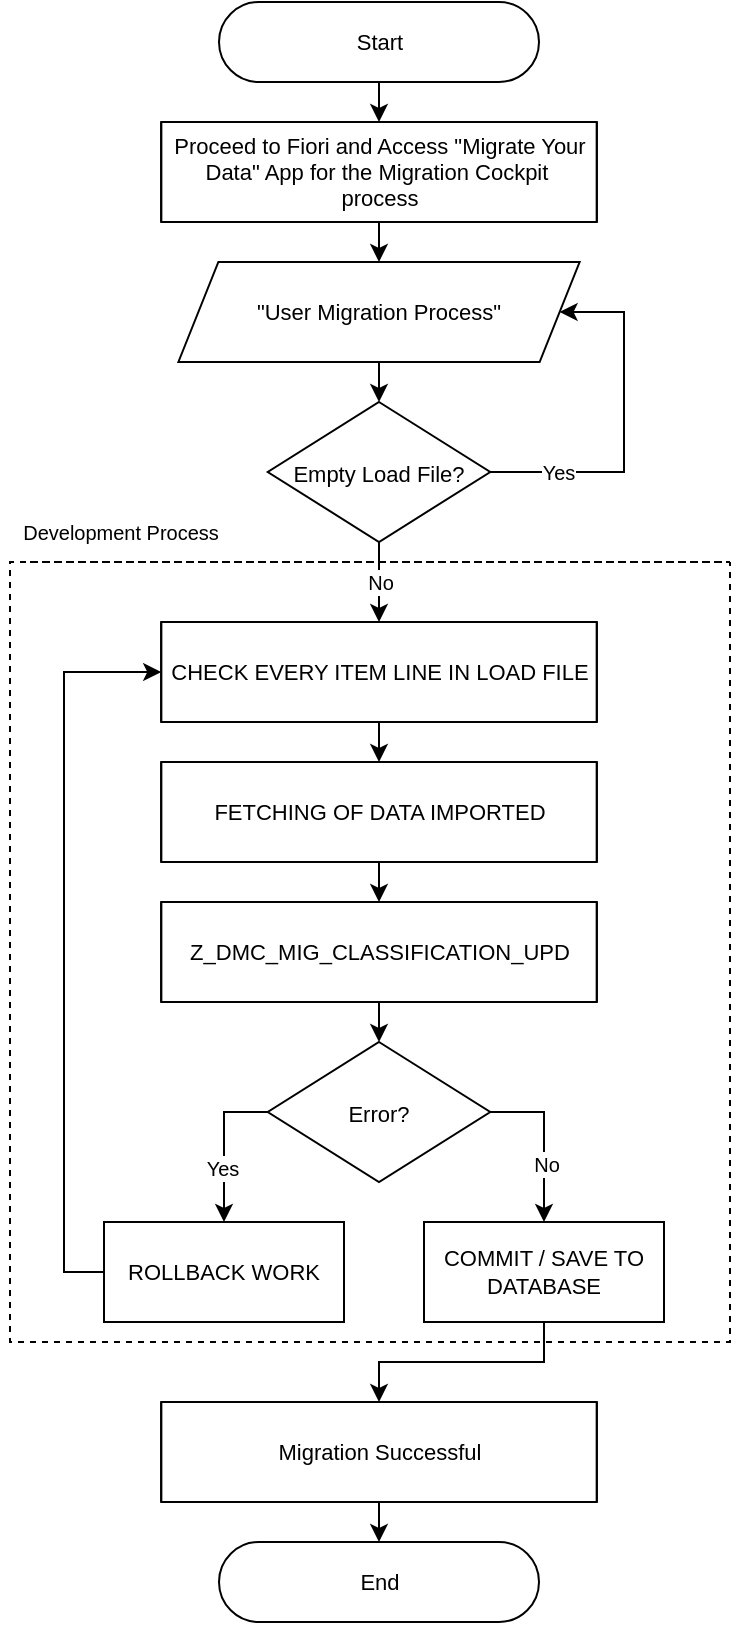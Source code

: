 <mxfile version="24.7.6">
  <diagram name="Page-1" id="19m5qqxgm11H0rG_z2qT">
    <mxGraphModel dx="786" dy="475" grid="1" gridSize="10" guides="1" tooltips="1" connect="1" arrows="1" fold="1" page="1" pageScale="1" pageWidth="850" pageHeight="1100" math="0" shadow="0">
      <root>
        <mxCell id="0" />
        <mxCell id="1" parent="0" />
        <mxCell id="jaP4r8Y7Crs8jdCMtJEt-32" style="edgeStyle=orthogonalEdgeStyle;rounded=0;orthogonalLoop=1;jettySize=auto;html=1;exitX=0.5;exitY=0.5;exitDx=0;exitDy=20;exitPerimeter=0;entryX=0.5;entryY=0;entryDx=0;entryDy=0;" edge="1" parent="1" source="jaP4r8Y7Crs8jdCMtJEt-33" target="jaP4r8Y7Crs8jdCMtJEt-59">
          <mxGeometry relative="1" as="geometry" />
        </mxCell>
        <mxCell id="jaP4r8Y7Crs8jdCMtJEt-33" value="Start" style="html=1;dashed=0;whiteSpace=wrap;shape=mxgraph.dfd.start;fontSize=11;" vertex="1" parent="1">
          <mxGeometry x="184.5" y="70" width="160" height="40" as="geometry" />
        </mxCell>
        <mxCell id="jaP4r8Y7Crs8jdCMtJEt-34" style="edgeStyle=orthogonalEdgeStyle;rounded=0;orthogonalLoop=1;jettySize=auto;html=1;exitX=0.5;exitY=1;exitDx=0;exitDy=0;entryX=0.5;entryY=0;entryDx=0;entryDy=0;" edge="1" parent="1" source="jaP4r8Y7Crs8jdCMtJEt-35" target="jaP4r8Y7Crs8jdCMtJEt-40">
          <mxGeometry relative="1" as="geometry" />
        </mxCell>
        <mxCell id="jaP4r8Y7Crs8jdCMtJEt-35" value="&quot;User Migration Process&quot;" style="shape=parallelogram;perimeter=parallelogramPerimeter;whiteSpace=wrap;html=1;fixedSize=1;fontSize=11;" vertex="1" parent="1">
          <mxGeometry x="164.19" y="200" width="200.62" height="50" as="geometry" />
        </mxCell>
        <mxCell id="jaP4r8Y7Crs8jdCMtJEt-36" style="edgeStyle=orthogonalEdgeStyle;rounded=0;orthogonalLoop=1;jettySize=auto;html=1;exitX=1;exitY=0.5;exitDx=0;exitDy=0;entryX=1;entryY=0.5;entryDx=0;entryDy=0;" edge="1" parent="1" source="jaP4r8Y7Crs8jdCMtJEt-40" target="jaP4r8Y7Crs8jdCMtJEt-35">
          <mxGeometry relative="1" as="geometry">
            <Array as="points">
              <mxPoint x="387" y="305" />
              <mxPoint x="387" y="225" />
            </Array>
          </mxGeometry>
        </mxCell>
        <mxCell id="jaP4r8Y7Crs8jdCMtJEt-37" value="&lt;font style=&quot;font-size: 10px;&quot;&gt;Yes&lt;/font&gt;" style="edgeLabel;html=1;align=center;verticalAlign=middle;resizable=0;points=[];" vertex="1" connectable="0" parent="jaP4r8Y7Crs8jdCMtJEt-36">
          <mxGeometry x="-0.618" relative="1" as="geometry">
            <mxPoint as="offset" />
          </mxGeometry>
        </mxCell>
        <mxCell id="jaP4r8Y7Crs8jdCMtJEt-38" style="edgeStyle=orthogonalEdgeStyle;rounded=0;orthogonalLoop=1;jettySize=auto;html=1;exitX=0.5;exitY=1;exitDx=0;exitDy=0;entryX=0.5;entryY=0;entryDx=0;entryDy=0;" edge="1" parent="1" source="jaP4r8Y7Crs8jdCMtJEt-40" target="jaP4r8Y7Crs8jdCMtJEt-42">
          <mxGeometry relative="1" as="geometry" />
        </mxCell>
        <mxCell id="jaP4r8Y7Crs8jdCMtJEt-39" value="&lt;font style=&quot;font-size: 10px;&quot;&gt;No&lt;/font&gt;" style="edgeLabel;html=1;align=center;verticalAlign=middle;resizable=0;points=[];" vertex="1" connectable="0" parent="jaP4r8Y7Crs8jdCMtJEt-38">
          <mxGeometry x="-0.033" relative="1" as="geometry">
            <mxPoint as="offset" />
          </mxGeometry>
        </mxCell>
        <mxCell id="jaP4r8Y7Crs8jdCMtJEt-40" value="Empty Load File?" style="rhombus;whiteSpace=wrap;html=1;fontSize=11;spacingTop=2;" vertex="1" parent="1">
          <mxGeometry x="208.88" y="270" width="111.25" height="70" as="geometry" />
        </mxCell>
        <mxCell id="jaP4r8Y7Crs8jdCMtJEt-41" style="edgeStyle=orthogonalEdgeStyle;rounded=0;orthogonalLoop=1;jettySize=auto;html=1;exitX=0.5;exitY=1;exitDx=0;exitDy=0;entryX=0.5;entryY=0;entryDx=0;entryDy=0;" edge="1" parent="1" source="jaP4r8Y7Crs8jdCMtJEt-42" target="jaP4r8Y7Crs8jdCMtJEt-44">
          <mxGeometry relative="1" as="geometry" />
        </mxCell>
        <mxCell id="jaP4r8Y7Crs8jdCMtJEt-42" value="CHECK EVERY ITEM LINE IN LOAD FILE" style="shape=process;whiteSpace=wrap;html=1;backgroundOutline=1;fontSize=11;size=0;" vertex="1" parent="1">
          <mxGeometry x="155.6" y="380" width="217.81" height="50" as="geometry" />
        </mxCell>
        <mxCell id="jaP4r8Y7Crs8jdCMtJEt-43" style="edgeStyle=orthogonalEdgeStyle;rounded=0;orthogonalLoop=1;jettySize=auto;html=1;exitX=0.5;exitY=1;exitDx=0;exitDy=0;entryX=0.5;entryY=0;entryDx=0;entryDy=0;" edge="1" parent="1" source="jaP4r8Y7Crs8jdCMtJEt-44" target="jaP4r8Y7Crs8jdCMtJEt-46">
          <mxGeometry relative="1" as="geometry" />
        </mxCell>
        <mxCell id="jaP4r8Y7Crs8jdCMtJEt-44" value="FETCHING OF DATA IMPORTED" style="shape=process;whiteSpace=wrap;html=1;backgroundOutline=1;fontSize=11;size=0;" vertex="1" parent="1">
          <mxGeometry x="155.6" y="450" width="217.81" height="50" as="geometry" />
        </mxCell>
        <mxCell id="jaP4r8Y7Crs8jdCMtJEt-45" style="edgeStyle=orthogonalEdgeStyle;rounded=0;orthogonalLoop=1;jettySize=auto;html=1;exitX=0.5;exitY=1;exitDx=0;exitDy=0;entryX=0.5;entryY=0;entryDx=0;entryDy=0;" edge="1" parent="1" source="jaP4r8Y7Crs8jdCMtJEt-46" target="jaP4r8Y7Crs8jdCMtJEt-51">
          <mxGeometry relative="1" as="geometry" />
        </mxCell>
        <mxCell id="jaP4r8Y7Crs8jdCMtJEt-46" value="Z_DMC_MIG_CLASSIFICATION_UPD" style="shape=process;whiteSpace=wrap;html=1;backgroundOutline=1;fontSize=11;size=0;" vertex="1" parent="1">
          <mxGeometry x="155.6" y="520" width="217.81" height="50" as="geometry" />
        </mxCell>
        <mxCell id="jaP4r8Y7Crs8jdCMtJEt-47" style="edgeStyle=orthogonalEdgeStyle;rounded=0;orthogonalLoop=1;jettySize=auto;html=1;entryX=0.5;entryY=0;entryDx=0;entryDy=0;" edge="1" parent="1" source="jaP4r8Y7Crs8jdCMtJEt-51" target="jaP4r8Y7Crs8jdCMtJEt-53">
          <mxGeometry relative="1" as="geometry">
            <Array as="points">
              <mxPoint x="187" y="625" />
            </Array>
          </mxGeometry>
        </mxCell>
        <mxCell id="jaP4r8Y7Crs8jdCMtJEt-48" value="&lt;font style=&quot;font-size: 10px;&quot;&gt;Yes&lt;/font&gt;" style="edgeLabel;html=1;align=center;verticalAlign=middle;resizable=0;points=[];" vertex="1" connectable="0" parent="jaP4r8Y7Crs8jdCMtJEt-47">
          <mxGeometry x="0.298" y="-1" relative="1" as="geometry">
            <mxPoint as="offset" />
          </mxGeometry>
        </mxCell>
        <mxCell id="jaP4r8Y7Crs8jdCMtJEt-49" style="edgeStyle=orthogonalEdgeStyle;rounded=0;orthogonalLoop=1;jettySize=auto;html=1;exitX=1;exitY=0.5;exitDx=0;exitDy=0;entryX=0.5;entryY=0;entryDx=0;entryDy=0;" edge="1" parent="1" source="jaP4r8Y7Crs8jdCMtJEt-51" target="jaP4r8Y7Crs8jdCMtJEt-55">
          <mxGeometry relative="1" as="geometry" />
        </mxCell>
        <mxCell id="jaP4r8Y7Crs8jdCMtJEt-50" value="&lt;font style=&quot;font-size: 10px;&quot;&gt;No&lt;/font&gt;" style="edgeLabel;html=1;align=center;verticalAlign=middle;resizable=0;points=[];" vertex="1" connectable="0" parent="jaP4r8Y7Crs8jdCMtJEt-49">
          <mxGeometry x="0.292" y="1" relative="1" as="geometry">
            <mxPoint as="offset" />
          </mxGeometry>
        </mxCell>
        <mxCell id="jaP4r8Y7Crs8jdCMtJEt-51" value="Error?" style="rhombus;whiteSpace=wrap;html=1;fontSize=11;spacingTop=2;" vertex="1" parent="1">
          <mxGeometry x="208.88" y="590" width="111.25" height="70" as="geometry" />
        </mxCell>
        <mxCell id="jaP4r8Y7Crs8jdCMtJEt-52" style="edgeStyle=orthogonalEdgeStyle;rounded=0;orthogonalLoop=1;jettySize=auto;html=1;exitX=0;exitY=0.5;exitDx=0;exitDy=0;entryX=0;entryY=0.5;entryDx=0;entryDy=0;" edge="1" parent="1" source="jaP4r8Y7Crs8jdCMtJEt-53" target="jaP4r8Y7Crs8jdCMtJEt-42">
          <mxGeometry relative="1" as="geometry" />
        </mxCell>
        <mxCell id="jaP4r8Y7Crs8jdCMtJEt-53" value="ROLLBACK WORK" style="shape=process;whiteSpace=wrap;html=1;backgroundOutline=1;fontSize=11;size=0;" vertex="1" parent="1">
          <mxGeometry x="127" y="680" width="120" height="50" as="geometry" />
        </mxCell>
        <mxCell id="jaP4r8Y7Crs8jdCMtJEt-54" style="edgeStyle=orthogonalEdgeStyle;rounded=0;orthogonalLoop=1;jettySize=auto;html=1;exitX=0.5;exitY=1;exitDx=0;exitDy=0;entryX=0.5;entryY=0;entryDx=0;entryDy=0;" edge="1" parent="1" source="jaP4r8Y7Crs8jdCMtJEt-55" target="jaP4r8Y7Crs8jdCMtJEt-56">
          <mxGeometry relative="1" as="geometry" />
        </mxCell>
        <mxCell id="jaP4r8Y7Crs8jdCMtJEt-55" value="COMMIT / SAVE TO DATABASE" style="shape=process;whiteSpace=wrap;html=1;backgroundOutline=1;fontSize=11;size=0;" vertex="1" parent="1">
          <mxGeometry x="287" y="680" width="120" height="50" as="geometry" />
        </mxCell>
        <mxCell id="jaP4r8Y7Crs8jdCMtJEt-56" value="Migration Successful" style="shape=process;whiteSpace=wrap;html=1;backgroundOutline=1;fontSize=11;size=0;" vertex="1" parent="1">
          <mxGeometry x="155.6" y="770" width="217.81" height="50" as="geometry" />
        </mxCell>
        <mxCell id="jaP4r8Y7Crs8jdCMtJEt-57" value="End" style="html=1;dashed=0;whiteSpace=wrap;shape=mxgraph.dfd.start;fontSize=11;" vertex="1" parent="1">
          <mxGeometry x="184.5" y="840" width="160" height="40" as="geometry" />
        </mxCell>
        <mxCell id="jaP4r8Y7Crs8jdCMtJEt-58" style="edgeStyle=orthogonalEdgeStyle;rounded=0;orthogonalLoop=1;jettySize=auto;html=1;exitX=0.5;exitY=1;exitDx=0;exitDy=0;entryX=0.5;entryY=0;entryDx=0;entryDy=0;" edge="1" parent="1" source="jaP4r8Y7Crs8jdCMtJEt-59" target="jaP4r8Y7Crs8jdCMtJEt-35">
          <mxGeometry relative="1" as="geometry" />
        </mxCell>
        <mxCell id="jaP4r8Y7Crs8jdCMtJEt-59" value="Proceed to Fiori and Access &quot;Migrate Your Data&quot; App for the Migration Cockpit&amp;nbsp;&lt;div&gt;process&lt;/div&gt;" style="shape=process;whiteSpace=wrap;html=1;backgroundOutline=1;fontSize=11;size=0;" vertex="1" parent="1">
          <mxGeometry x="155.6" y="130" width="217.81" height="50" as="geometry" />
        </mxCell>
        <mxCell id="jaP4r8Y7Crs8jdCMtJEt-60" style="edgeStyle=orthogonalEdgeStyle;rounded=0;orthogonalLoop=1;jettySize=auto;html=1;exitX=0.5;exitY=1;exitDx=0;exitDy=0;entryX=0.5;entryY=0.5;entryDx=0;entryDy=-20;entryPerimeter=0;" edge="1" parent="1" source="jaP4r8Y7Crs8jdCMtJEt-56" target="jaP4r8Y7Crs8jdCMtJEt-57">
          <mxGeometry relative="1" as="geometry" />
        </mxCell>
        <mxCell id="jaP4r8Y7Crs8jdCMtJEt-61" value="" style="endArrow=none;dashed=1;html=1;rounded=0;" edge="1" parent="1">
          <mxGeometry width="50" height="50" relative="1" as="geometry">
            <mxPoint x="90" y="350" as="sourcePoint" />
            <mxPoint x="440" y="350" as="targetPoint" />
            <Array as="points">
              <mxPoint x="440" y="350" />
              <mxPoint x="80" y="350" />
              <mxPoint x="80" y="550" />
              <mxPoint x="80" y="740" />
              <mxPoint x="440" y="740" />
            </Array>
          </mxGeometry>
        </mxCell>
        <mxCell id="jaP4r8Y7Crs8jdCMtJEt-62" value="Development Process" style="text;html=1;align=center;verticalAlign=middle;resizable=0;points=[];autosize=1;strokeColor=none;fillColor=none;fontSize=10;" vertex="1" parent="1">
          <mxGeometry x="75" y="320" width="120" height="30" as="geometry" />
        </mxCell>
      </root>
    </mxGraphModel>
  </diagram>
</mxfile>
